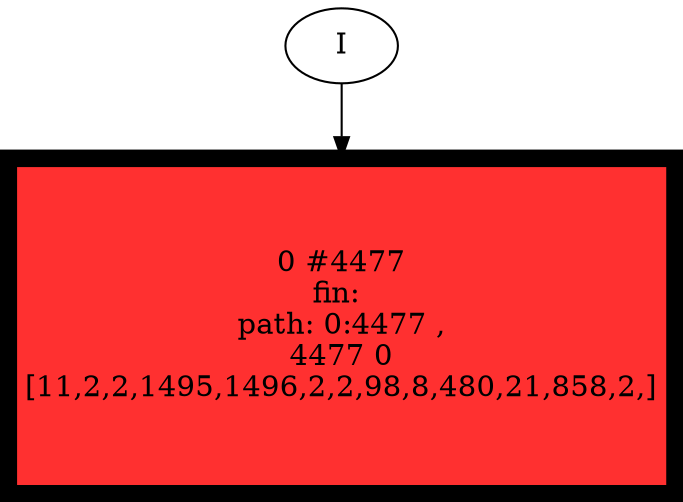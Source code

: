 // produced with flexfringe // 
digraph DFA {
	0 [label="root" shape=box];
		I -> 0;
	0 [ label="0 #4477
fin: 
 path: 0:4477 , 
4477 0
[11,2,2,1495,1496,2,2,98,8,480,21,858,2,]" , style=filled, fillcolor="firebrick1", width=2.24145, height=2.24145, penwidth=8.40693];
}
